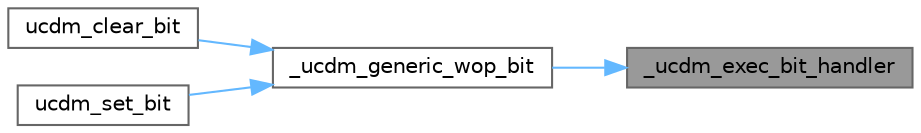 digraph "_ucdm_exec_bit_handler"
{
 // INTERACTIVE_SVG=YES
 // LATEX_PDF_SIZE
  bgcolor="transparent";
  edge [fontname=Helvetica,fontsize=10,labelfontname=Helvetica,labelfontsize=10];
  node [fontname=Helvetica,fontsize=10,shape=box,height=0.2,width=0.4];
  rankdir="RL";
  Node1 [id="Node000001",label="_ucdm_exec_bit_handler",height=0.2,width=0.4,color="gray40", fillcolor="grey60", style="filled", fontcolor="black",tooltip=" "];
  Node1 -> Node2 [id="edge1_Node000001_Node000002",dir="back",color="steelblue1",style="solid",tooltip=" "];
  Node2 [id="Node000002",label="_ucdm_generic_wop_bit",height=0.2,width=0.4,color="grey40", fillcolor="white", style="filled",URL="$ucdm_8c.html#a9b805e25b36cfe19b539d16c19a6fd26",tooltip=" "];
  Node2 -> Node3 [id="edge2_Node000002_Node000003",dir="back",color="steelblue1",style="solid",tooltip=" "];
  Node3 [id="Node000003",label="ucdm_clear_bit",height=0.2,width=0.4,color="grey40", fillcolor="white", style="filled",URL="$ucdm_8c.html#acfc84fe0eb923e844eda3dc689bb6921",tooltip="Clear a UCDM bit from protocol."];
  Node2 -> Node4 [id="edge3_Node000002_Node000004",dir="back",color="steelblue1",style="solid",tooltip=" "];
  Node4 [id="Node000004",label="ucdm_set_bit",height=0.2,width=0.4,color="grey40", fillcolor="white", style="filled",URL="$ucdm_8c.html#a6c67499b748795e01bdffb17d7ceb995",tooltip="Set a UCDM bit from protocol."];
}
